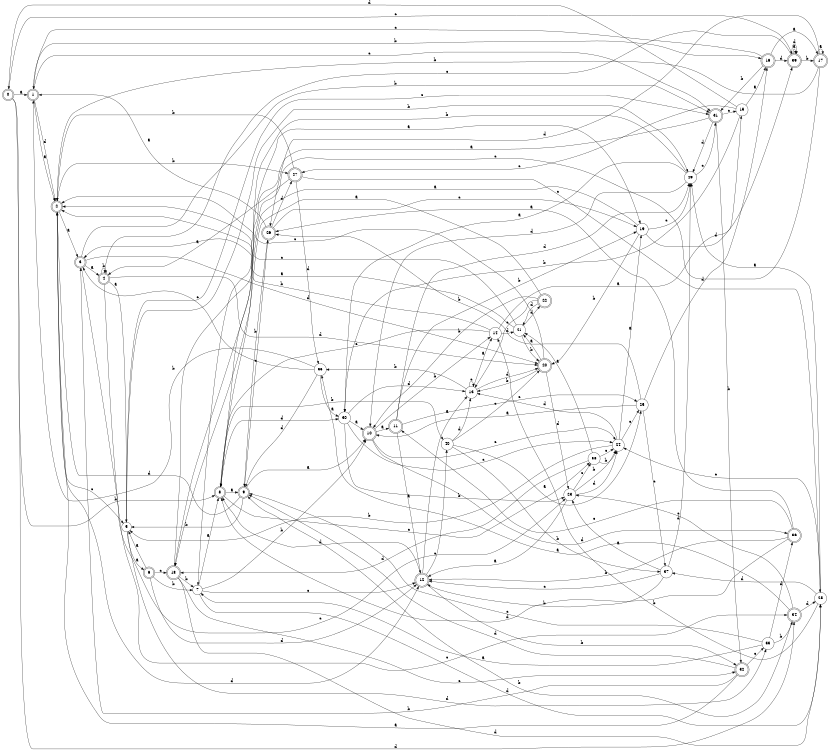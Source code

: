 digraph n33_6 {
__start0 [label="" shape="none"];

rankdir=LR;
size="8,5";

s0 [style="rounded,filled", color="black", fillcolor="white" shape="doublecircle", label="0"];
s1 [style="rounded,filled", color="black", fillcolor="white" shape="doublecircle", label="1"];
s2 [style="rounded,filled", color="black", fillcolor="white" shape="doublecircle", label="2"];
s3 [style="rounded,filled", color="black", fillcolor="white" shape="doublecircle", label="3"];
s4 [style="rounded,filled", color="black", fillcolor="white" shape="doublecircle", label="4"];
s5 [style="filled", color="black", fillcolor="white" shape="circle", label="5"];
s6 [style="rounded,filled", color="black", fillcolor="white" shape="doublecircle", label="6"];
s7 [style="filled", color="black", fillcolor="white" shape="circle", label="7"];
s8 [style="rounded,filled", color="black", fillcolor="white" shape="doublecircle", label="8"];
s9 [style="rounded,filled", color="black", fillcolor="white" shape="doublecircle", label="9"];
s10 [style="rounded,filled", color="black", fillcolor="white" shape="doublecircle", label="10"];
s11 [style="rounded,filled", color="black", fillcolor="white" shape="doublecircle", label="11"];
s12 [style="rounded,filled", color="black", fillcolor="white" shape="doublecircle", label="12"];
s13 [style="filled", color="black", fillcolor="white" shape="circle", label="13"];
s14 [style="filled", color="black", fillcolor="white" shape="circle", label="14"];
s15 [style="filled", color="black", fillcolor="white" shape="circle", label="15"];
s16 [style="rounded,filled", color="black", fillcolor="white" shape="doublecircle", label="16"];
s17 [style="rounded,filled", color="black", fillcolor="white" shape="doublecircle", label="17"];
s18 [style="rounded,filled", color="black", fillcolor="white" shape="doublecircle", label="18"];
s19 [style="filled", color="black", fillcolor="white" shape="circle", label="19"];
s20 [style="rounded,filled", color="black", fillcolor="white" shape="doublecircle", label="20"];
s21 [style="filled", color="black", fillcolor="white" shape="circle", label="21"];
s22 [style="rounded,filled", color="black", fillcolor="white" shape="doublecircle", label="22"];
s23 [style="filled", color="black", fillcolor="white" shape="circle", label="23"];
s24 [style="filled", color="black", fillcolor="white" shape="circle", label="24"];
s25 [style="filled", color="black", fillcolor="white" shape="circle", label="25"];
s26 [style="rounded,filled", color="black", fillcolor="white" shape="doublecircle", label="26"];
s27 [style="rounded,filled", color="black", fillcolor="white" shape="doublecircle", label="27"];
s28 [style="filled", color="black", fillcolor="white" shape="circle", label="28"];
s29 [style="filled", color="black", fillcolor="white" shape="circle", label="29"];
s30 [style="filled", color="black", fillcolor="white" shape="circle", label="30"];
s31 [style="rounded,filled", color="black", fillcolor="white" shape="doublecircle", label="31"];
s32 [style="rounded,filled", color="black", fillcolor="white" shape="doublecircle", label="32"];
s33 [style="filled", color="black", fillcolor="white" shape="circle", label="33"];
s34 [style="rounded,filled", color="black", fillcolor="white" shape="doublecircle", label="34"];
s35 [style="filled", color="black", fillcolor="white" shape="circle", label="35"];
s36 [style="rounded,filled", color="black", fillcolor="white" shape="doublecircle", label="36"];
s37 [style="filled", color="black", fillcolor="white" shape="circle", label="37"];
s38 [style="filled", color="black", fillcolor="white" shape="circle", label="38"];
s39 [style="rounded,filled", color="black", fillcolor="white" shape="doublecircle", label="39"];
s40 [style="filled", color="black", fillcolor="white" shape="circle", label="40"];
s0 -> s1 [label="a"];
s0 -> s8 [label="b"];
s0 -> s39 [label="c"];
s0 -> s34 [label="d"];
s1 -> s2 [label="a"];
s1 -> s16 [label="b"];
s1 -> s31 [label="c"];
s1 -> s2 [label="d"];
s2 -> s3 [label="a"];
s2 -> s27 [label="b"];
s2 -> s5 [label="c"];
s2 -> s12 [label="d"];
s3 -> s4 [label="a"];
s3 -> s31 [label="b"];
s3 -> s23 [label="c"];
s3 -> s20 [label="d"];
s4 -> s5 [label="a"];
s4 -> s4 [label="b"];
s4 -> s34 [label="c"];
s4 -> s20 [label="d"];
s5 -> s6 [label="a"];
s5 -> s29 [label="b"];
s5 -> s31 [label="c"];
s5 -> s33 [label="d"];
s6 -> s5 [label="a"];
s6 -> s7 [label="b"];
s6 -> s18 [label="c"];
s6 -> s12 [label="d"];
s7 -> s8 [label="a"];
s7 -> s10 [label="b"];
s7 -> s12 [label="c"];
s7 -> s28 [label="d"];
s8 -> s9 [label="a"];
s8 -> s40 [label="b"];
s8 -> s38 [label="c"];
s8 -> s30 [label="d"];
s9 -> s10 [label="a"];
s9 -> s5 [label="b"];
s9 -> s26 [label="c"];
s9 -> s2 [label="d"];
s10 -> s11 [label="a"];
s10 -> s14 [label="b"];
s10 -> s24 [label="c"];
s10 -> s36 [label="d"];
s11 -> s12 [label="a"];
s11 -> s19 [label="b"];
s11 -> s25 [label="c"];
s11 -> s29 [label="d"];
s12 -> s13 [label="a"];
s12 -> s32 [label="b"];
s12 -> s40 [label="c"];
s12 -> s8 [label="d"];
s13 -> s14 [label="a"];
s13 -> s35 [label="b"];
s13 -> s13 [label="c"];
s13 -> s20 [label="d"];
s14 -> s15 [label="a"];
s14 -> s3 [label="b"];
s14 -> s8 [label="c"];
s14 -> s21 [label="d"];
s15 -> s16 [label="a"];
s15 -> s30 [label="b"];
s15 -> s27 [label="c"];
s15 -> s0 [label="d"];
s16 -> s17 [label="a"];
s16 -> s31 [label="b"];
s16 -> s1 [label="c"];
s16 -> s39 [label="d"];
s17 -> s17 [label="a"];
s17 -> s2 [label="b"];
s17 -> s18 [label="c"];
s17 -> s26 [label="d"];
s18 -> s19 [label="a"];
s18 -> s7 [label="b"];
s18 -> s32 [label="c"];
s18 -> s28 [label="d"];
s19 -> s8 [label="a"];
s19 -> s20 [label="b"];
s19 -> s29 [label="c"];
s19 -> s39 [label="d"];
s20 -> s21 [label="a"];
s20 -> s13 [label="b"];
s20 -> s2 [label="c"];
s20 -> s23 [label="d"];
s21 -> s2 [label="a"];
s21 -> s20 [label="b"];
s21 -> s2 [label="c"];
s21 -> s22 [label="d"];
s22 -> s18 [label="a"];
s22 -> s10 [label="b"];
s22 -> s13 [label="c"];
s22 -> s21 [label="d"];
s23 -> s12 [label="a"];
s23 -> s24 [label="b"];
s23 -> s38 [label="c"];
s23 -> s24 [label="d"];
s24 -> s19 [label="a"];
s24 -> s5 [label="b"];
s24 -> s25 [label="c"];
s24 -> s13 [label="d"];
s25 -> s10 [label="a"];
s25 -> s26 [label="b"];
s25 -> s37 [label="c"];
s25 -> s16 [label="d"];
s26 -> s1 [label="a"];
s26 -> s9 [label="b"];
s26 -> s19 [label="c"];
s26 -> s27 [label="d"];
s27 -> s4 [label="a"];
s27 -> s2 [label="b"];
s27 -> s28 [label="c"];
s27 -> s35 [label="d"];
s28 -> s29 [label="a"];
s28 -> s14 [label="b"];
s28 -> s24 [label="c"];
s28 -> s37 [label="d"];
s29 -> s30 [label="a"];
s29 -> s7 [label="b"];
s29 -> s31 [label="c"];
s29 -> s10 [label="d"];
s30 -> s10 [label="a"];
s30 -> s23 [label="b"];
s30 -> s24 [label="c"];
s30 -> s13 [label="d"];
s31 -> s8 [label="a"];
s31 -> s32 [label="b"];
s31 -> s15 [label="c"];
s31 -> s29 [label="d"];
s32 -> s2 [label="a"];
s32 -> s3 [label="b"];
s32 -> s33 [label="c"];
s32 -> s9 [label="d"];
s33 -> s7 [label="a"];
s33 -> s34 [label="b"];
s33 -> s9 [label="c"];
s33 -> s36 [label="d"];
s34 -> s35 [label="a"];
s34 -> s9 [label="b"];
s34 -> s23 [label="c"];
s34 -> s28 [label="d"];
s35 -> s30 [label="a"];
s35 -> s1 [label="b"];
s35 -> s3 [label="c"];
s35 -> s9 [label="d"];
s36 -> s26 [label="a"];
s36 -> s12 [label="b"];
s36 -> s11 [label="c"];
s36 -> s8 [label="d"];
s37 -> s23 [label="a"];
s37 -> s12 [label="b"];
s37 -> s12 [label="c"];
s37 -> s29 [label="d"];
s38 -> s21 [label="a"];
s38 -> s24 [label="b"];
s38 -> s24 [label="c"];
s38 -> s18 [label="d"];
s39 -> s39 [label="a"];
s39 -> s17 [label="b"];
s39 -> s4 [label="c"];
s39 -> s39 [label="d"];
s40 -> s25 [label="a"];
s40 -> s37 [label="b"];
s40 -> s20 [label="c"];
s40 -> s13 [label="d"];

}